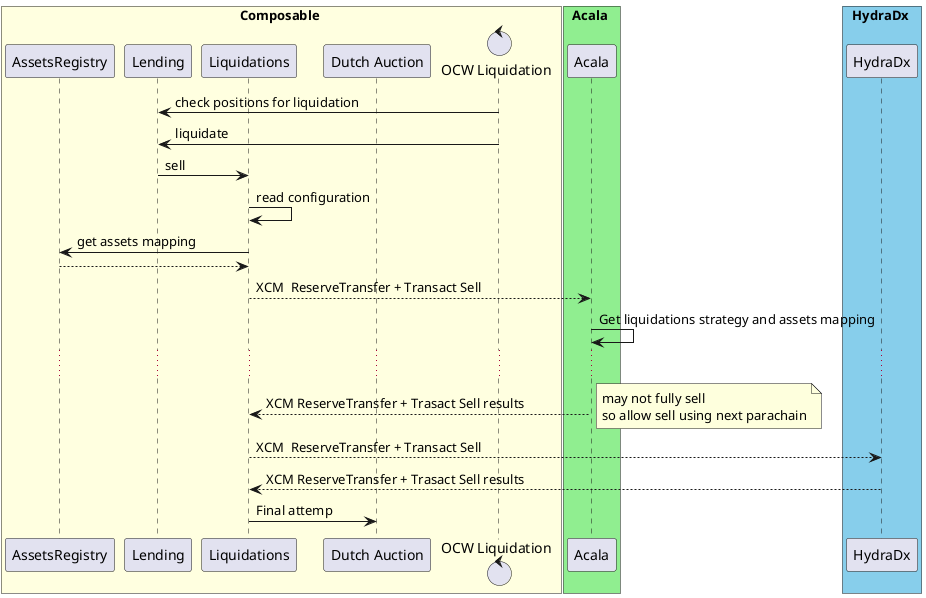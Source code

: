@startuml

box Composable #LightYellow
  participant "AssetsRegistry" as pallet_assets_registry
  participant "Lending" as pallet_lending
  participant "Liquidations" as pallet_liquidations
  participant "Dutch Auction" as pallet_dutch_action
  control "OCW Liquidation" as ocw_lending
end box

box Acala #LightGreen
  participant "Acala" as pallet_engine_acala
end box

box HydraDx #SkyBlue
  participant "HydraDx" as pallet_engine_hydra
end box

ocw_lending -> pallet_lending : check positions for liquidation
ocw_lending -> pallet_lending : liquidate
pallet_lending -> pallet_liquidations: sell
pallet_liquidations -> pallet_liquidations: read configuration
pallet_liquidations -> pallet_assets_registry: get assets mapping
return
pallet_liquidations --> pallet_engine_acala: XCM  ReserveTransfer + Transact Sell
pallet_engine_acala -> pallet_engine_acala: Get liquidations strategy and assets mapping
...
pallet_engine_acala --> pallet_liquidations: XCM ReserveTransfer + Trasact Sell results
note right
  may not fully sell
  so allow sell using next parachain
end note
pallet_liquidations --> pallet_engine_hydra: XCM  ReserveTransfer + Transact Sell
pallet_engine_hydra --> pallet_liquidations : XCM ReserveTransfer + Trasact Sell results
pallet_liquidations -> pallet_dutch_action: Final attemp
@enduml
